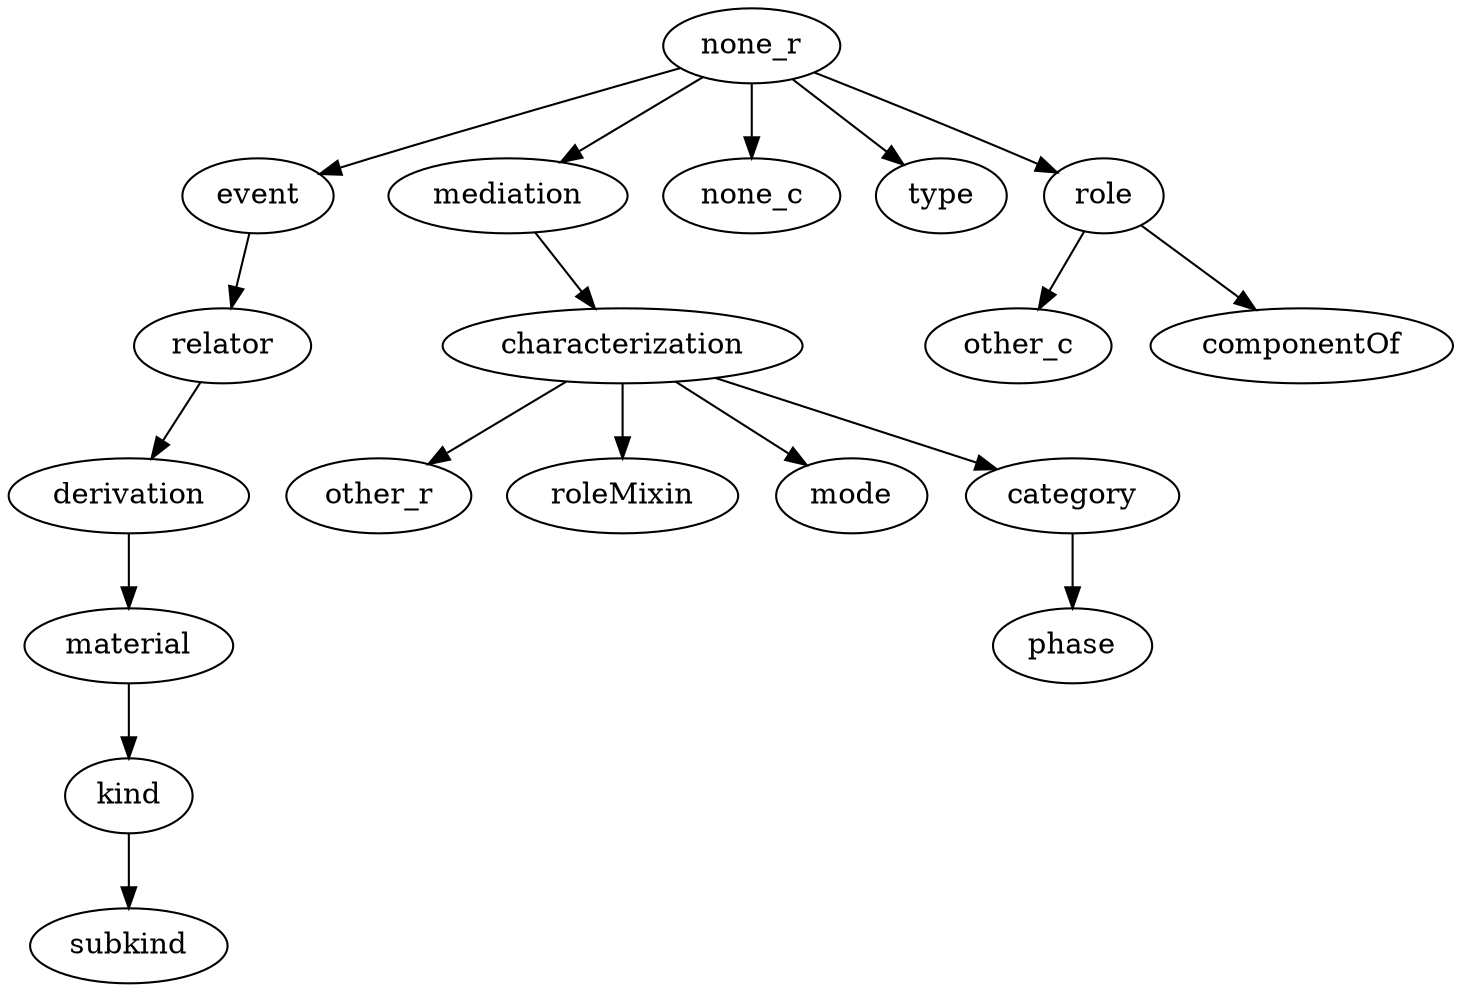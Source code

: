 strict digraph  {
none_r;
event;
mediation;
none_c;
type;
role;
relator;
derivation;
characterization;
other_r;
roleMixin;
mode;
category;
material;
kind;
subkind;
phase;
other_c;
componentOf;
none_r -> event;
none_r -> mediation;
none_r -> none_c;
none_r -> type;
none_r -> role;
event -> relator;
mediation -> characterization;
role -> other_c;
role -> componentOf;
relator -> derivation;
derivation -> material;
characterization -> other_r;
characterization -> roleMixin;
characterization -> mode;
characterization -> category;
category -> phase;
material -> kind;
kind -> subkind;
}
